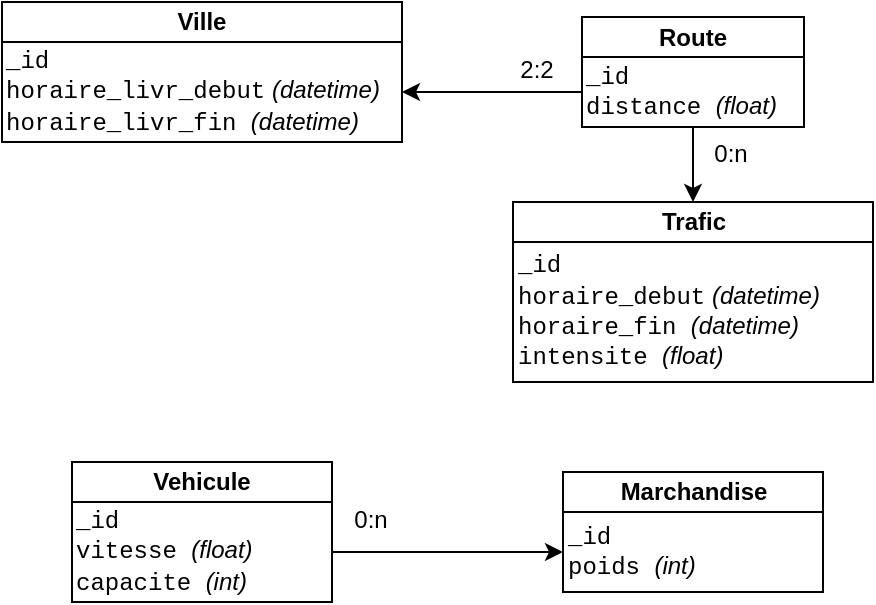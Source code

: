 <mxfile version="13.0.1" type="device"><diagram id="mTVytSk02zPh6mVWZrjT" name="Page-1"><mxGraphModel dx="1086" dy="806" grid="1" gridSize="10" guides="1" tooltips="1" connect="1" arrows="1" fold="1" page="1" pageScale="1" pageWidth="827" pageHeight="1169" math="0" shadow="0"><root><mxCell id="0"/><mxCell id="1" parent="0"/><mxCell id="F4HCGhea_ZQFkzxaI5PA-1" value="Ville" style="rounded=0;whiteSpace=wrap;html=1;fontStyle=1" parent="1" vertex="1"><mxGeometry x="50" y="120" width="200" height="20" as="geometry"/></mxCell><mxCell id="F4HCGhea_ZQFkzxaI5PA-2" value="_id&lt;br&gt;horaire_livr_debut&lt;i style=&quot;font-family: &amp;#34;helvetica&amp;#34;&quot;&gt;&amp;nbsp;(datetime)&lt;/i&gt;&lt;br&gt;horaire_livr_fin &lt;font face=&quot;Helvetica&quot;&gt;&lt;i&gt;(datetime)&lt;/i&gt;&lt;/font&gt;" style="rounded=0;whiteSpace=wrap;html=1;align=left;fontFamily=Courier New;" parent="1" vertex="1"><mxGeometry x="50" y="140" width="200" height="50" as="geometry"/></mxCell><mxCell id="F4HCGhea_ZQFkzxaI5PA-5" value="Route" style="rounded=0;whiteSpace=wrap;html=1;fontStyle=1" parent="1" vertex="1"><mxGeometry x="340" y="127.5" width="111" height="20" as="geometry"/></mxCell><mxCell id="F4HCGhea_ZQFkzxaI5PA-6" value="_id&lt;br&gt;distance &lt;font face=&quot;Helvetica&quot;&gt;&lt;i&gt;(float)&lt;/i&gt;&lt;/font&gt;" style="rounded=0;whiteSpace=wrap;html=1;align=left;fontFamily=Courier New;" parent="1" vertex="1"><mxGeometry x="340" y="147.5" width="111" height="35" as="geometry"/></mxCell><mxCell id="F4HCGhea_ZQFkzxaI5PA-7" value="Vehicule" style="rounded=0;whiteSpace=wrap;html=1;fontStyle=1" parent="1" vertex="1"><mxGeometry x="85" y="350" width="130" height="20" as="geometry"/></mxCell><mxCell id="F4HCGhea_ZQFkzxaI5PA-8" value="_id&lt;br&gt;vitesse &lt;font face=&quot;Helvetica&quot;&gt;&lt;i&gt;(float)&lt;/i&gt;&lt;/font&gt;&lt;br&gt;capacite &lt;font face=&quot;Helvetica&quot;&gt;&lt;i&gt;(int)&lt;/i&gt;&lt;/font&gt;" style="rounded=0;whiteSpace=wrap;html=1;align=left;fontFamily=Courier New;" parent="1" vertex="1"><mxGeometry x="85" y="370" width="130" height="50" as="geometry"/></mxCell><mxCell id="F4HCGhea_ZQFkzxaI5PA-11" value="Marchandise" style="rounded=0;whiteSpace=wrap;html=1;fontStyle=1" parent="1" vertex="1"><mxGeometry x="330.5" y="355" width="130" height="20" as="geometry"/></mxCell><mxCell id="F4HCGhea_ZQFkzxaI5PA-12" value="_id&lt;br&gt;poids&amp;nbsp;&lt;font face=&quot;Helvetica&quot;&gt;&lt;i&gt;(int)&lt;/i&gt;&lt;/font&gt;" style="rounded=0;whiteSpace=wrap;html=1;align=left;fontFamily=Courier New;" parent="1" vertex="1"><mxGeometry x="330.5" y="375" width="130" height="40" as="geometry"/></mxCell><mxCell id="F4HCGhea_ZQFkzxaI5PA-13" value="Trafic" style="rounded=0;whiteSpace=wrap;html=1;fontStyle=1" parent="1" vertex="1"><mxGeometry x="305.5" y="220" width="180" height="20" as="geometry"/></mxCell><mxCell id="F4HCGhea_ZQFkzxaI5PA-14" value="_id&lt;br&gt;horaire_debut&lt;i style=&quot;font-family: &amp;#34;helvetica&amp;#34;&quot;&gt;&amp;nbsp;(datetime)&lt;/i&gt;&lt;br&gt;horaire_fin &lt;font face=&quot;Helvetica&quot;&gt;&lt;i&gt;(datetime)&lt;br&gt;&lt;/i&gt;&lt;/font&gt;intensite&amp;nbsp;&lt;font face=&quot;Helvetica&quot;&gt;&lt;i&gt;(float)&lt;/i&gt;&lt;/font&gt;&lt;font face=&quot;Helvetica&quot;&gt;&lt;i&gt;&lt;br&gt;&lt;/i&gt;&lt;/font&gt;" style="rounded=0;whiteSpace=wrap;html=1;align=left;fontFamily=Courier New;" parent="1" vertex="1"><mxGeometry x="305.5" y="240" width="180" height="70" as="geometry"/></mxCell><mxCell id="F4HCGhea_ZQFkzxaI5PA-17" value="" style="endArrow=classic;html=1;fontFamily=Courier New;" parent="1" source="F4HCGhea_ZQFkzxaI5PA-6" target="F4HCGhea_ZQFkzxaI5PA-2" edge="1"><mxGeometry width="50" height="50" relative="1" as="geometry"><mxPoint x="290" y="110" as="sourcePoint"/><mxPoint x="340" y="60" as="targetPoint"/></mxGeometry></mxCell><mxCell id="F4HCGhea_ZQFkzxaI5PA-18" value="&lt;font face=&quot;Helvetica&quot; style=&quot;font-size: 12px&quot;&gt;2:2&lt;/font&gt;" style="edgeLabel;html=1;align=center;verticalAlign=middle;resizable=0;points=[];fontFamily=Courier New;" parent="F4HCGhea_ZQFkzxaI5PA-17" vertex="1" connectable="0"><mxGeometry x="-0.566" y="-1" relative="1" as="geometry"><mxPoint x="-3.98" y="-10.57" as="offset"/></mxGeometry></mxCell><mxCell id="F4HCGhea_ZQFkzxaI5PA-19" value="" style="endArrow=classic;html=1;fontFamily=Courier New;" parent="1" source="F4HCGhea_ZQFkzxaI5PA-6" target="F4HCGhea_ZQFkzxaI5PA-13" edge="1"><mxGeometry width="50" height="50" relative="1" as="geometry"><mxPoint x="340" y="40" as="sourcePoint"/><mxPoint x="390" y="-10" as="targetPoint"/></mxGeometry></mxCell><mxCell id="F4HCGhea_ZQFkzxaI5PA-20" value="&lt;font face=&quot;Helvetica&quot; style=&quot;font-size: 12px&quot;&gt;0:n&lt;/font&gt;" style="edgeLabel;html=1;align=center;verticalAlign=middle;resizable=0;points=[];fontFamily=Courier New;" parent="F4HCGhea_ZQFkzxaI5PA-19" vertex="1" connectable="0"><mxGeometry x="-0.467" y="-1" relative="1" as="geometry"><mxPoint x="19.5" y="3" as="offset"/></mxGeometry></mxCell><mxCell id="F4HCGhea_ZQFkzxaI5PA-21" value="" style="endArrow=classic;html=1;fontFamily=Courier New;" parent="1" source="F4HCGhea_ZQFkzxaI5PA-8" target="F4HCGhea_ZQFkzxaI5PA-12" edge="1"><mxGeometry width="50" height="50" relative="1" as="geometry"><mxPoint x="170" y="290" as="sourcePoint"/><mxPoint x="220" y="240" as="targetPoint"/></mxGeometry></mxCell><mxCell id="F4HCGhea_ZQFkzxaI5PA-22" value="&lt;font face=&quot;Helvetica&quot; style=&quot;font-size: 12px&quot;&gt;0:n&lt;/font&gt;" style="edgeLabel;html=1;align=center;verticalAlign=middle;resizable=0;points=[];fontFamily=Courier New;" parent="F4HCGhea_ZQFkzxaI5PA-21" vertex="1" connectable="0"><mxGeometry x="-0.463" relative="1" as="geometry"><mxPoint x="-12" y="-16" as="offset"/></mxGeometry></mxCell></root></mxGraphModel></diagram></mxfile>